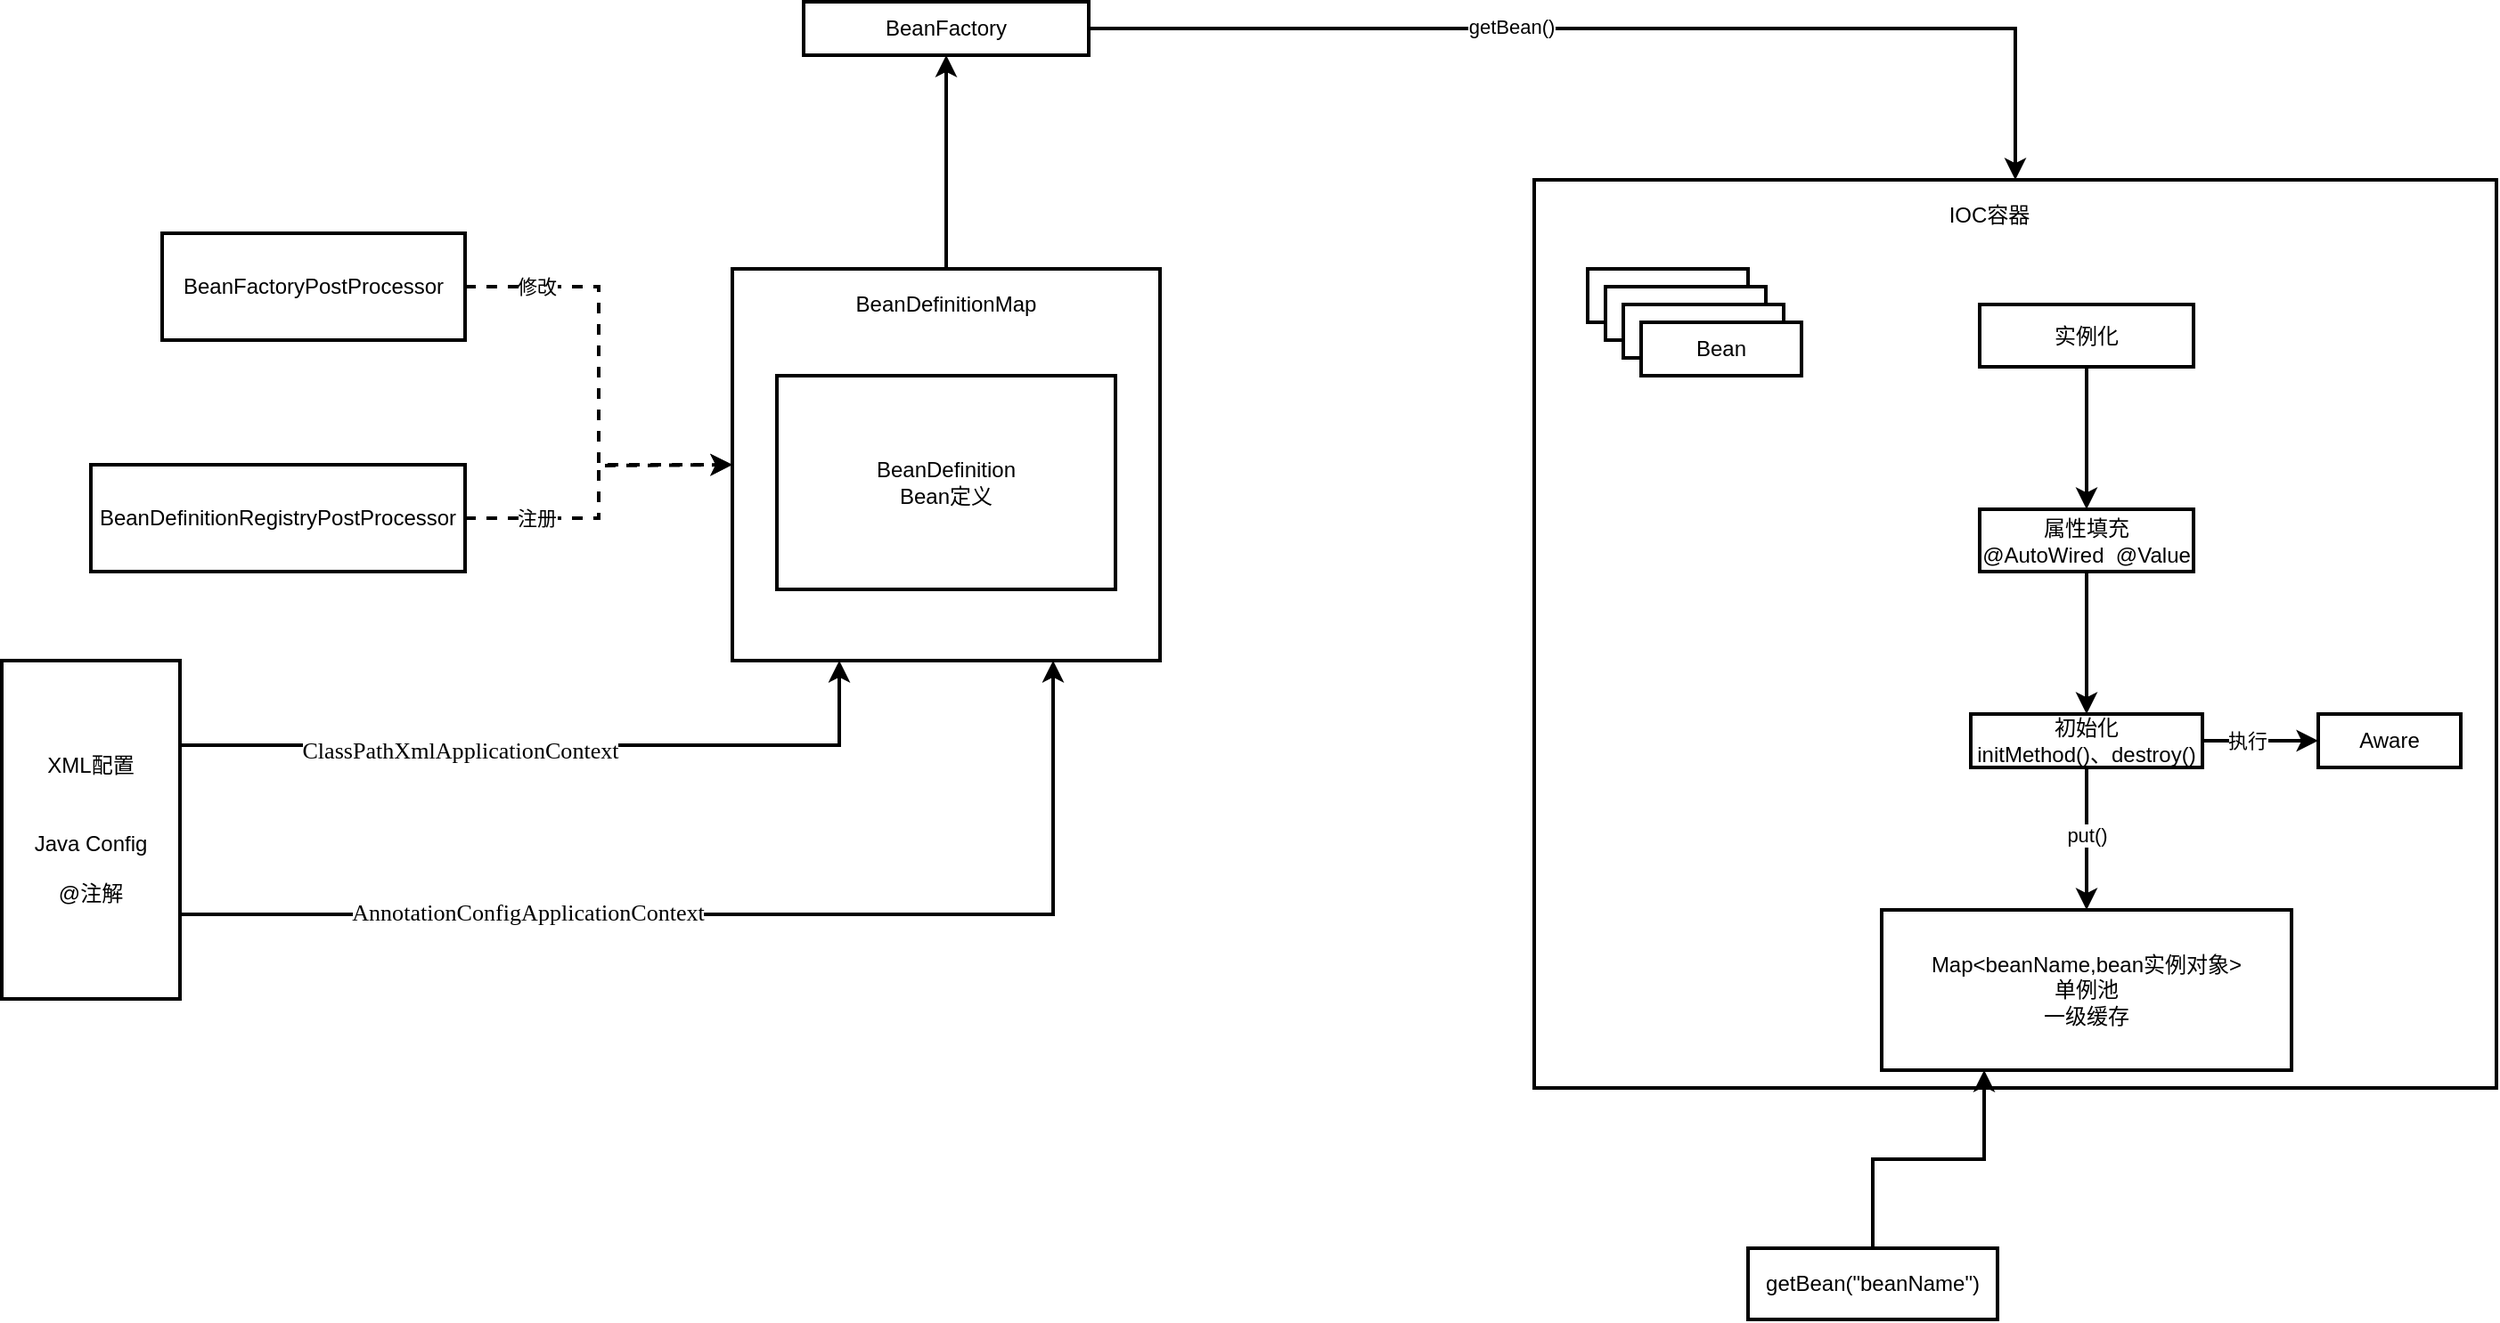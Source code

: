 <mxfile version="14.9.1" type="github">
  <diagram id="PimF_Wanh2Kbo35ScIux" name="Page-1">
    <mxGraphModel dx="1408" dy="1959" grid="1" gridSize="10" guides="1" tooltips="1" connect="1" arrows="1" fold="1" page="1" pageScale="1" pageWidth="827" pageHeight="1169" math="0" shadow="0">
      <root>
        <mxCell id="0" />
        <mxCell id="1" parent="0" />
        <mxCell id="963VxOmkExmAmKdlYogN-6" value="" style="rounded=0;whiteSpace=wrap;html=1;strokeWidth=2;" vertex="1" parent="1">
          <mxGeometry x="1070" y="70" width="540" height="510" as="geometry" />
        </mxCell>
        <mxCell id="963VxOmkExmAmKdlYogN-2" style="edgeStyle=orthogonalEdgeStyle;rounded=0;orthogonalLoop=1;jettySize=auto;html=1;exitX=1;exitY=0.25;exitDx=0;exitDy=0;entryX=0.25;entryY=1;entryDx=0;entryDy=0;strokeWidth=2;" edge="1" parent="1" source="y2ZCvFs-fsvaWrtGRpLE-1" target="y2ZCvFs-fsvaWrtGRpLE-8">
          <mxGeometry relative="1" as="geometry" />
        </mxCell>
        <mxCell id="963VxOmkExmAmKdlYogN-3" value="&lt;pre style=&quot;font-family: &amp;#34;jetbrains mono&amp;#34; ; font-size: 9.8pt&quot;&gt;&lt;span style=&quot;background-color: rgb(255 , 255 , 255)&quot;&gt;ClassPathXmlApplicationContext&lt;/span&gt;&lt;/pre&gt;" style="edgeLabel;html=1;align=center;verticalAlign=middle;resizable=0;points=[];" vertex="1" connectable="0" parent="963VxOmkExmAmKdlYogN-2">
          <mxGeometry x="-0.248" y="-1" relative="1" as="geometry">
            <mxPoint y="1" as="offset" />
          </mxGeometry>
        </mxCell>
        <mxCell id="963VxOmkExmAmKdlYogN-4" style="edgeStyle=orthogonalEdgeStyle;rounded=0;orthogonalLoop=1;jettySize=auto;html=1;exitX=1;exitY=0.75;exitDx=0;exitDy=0;entryX=0.75;entryY=1;entryDx=0;entryDy=0;strokeWidth=2;" edge="1" parent="1" source="y2ZCvFs-fsvaWrtGRpLE-1" target="y2ZCvFs-fsvaWrtGRpLE-8">
          <mxGeometry relative="1" as="geometry" />
        </mxCell>
        <mxCell id="963VxOmkExmAmKdlYogN-5" value="&lt;pre style=&quot;font-family: &amp;#34;jetbrains mono&amp;#34; ; font-size: 9.8pt&quot;&gt;&lt;span style=&quot;background-color: rgb(255 , 255 , 255)&quot;&gt;AnnotationConfigApplicationContext&lt;/span&gt;&lt;/pre&gt;" style="edgeLabel;html=1;align=center;verticalAlign=middle;resizable=0;points=[];" vertex="1" connectable="0" parent="963VxOmkExmAmKdlYogN-4">
          <mxGeometry x="-0.384" y="3" relative="1" as="geometry">
            <mxPoint y="1" as="offset" />
          </mxGeometry>
        </mxCell>
        <mxCell id="y2ZCvFs-fsvaWrtGRpLE-1" value="XML配置&lt;br&gt;&lt;br&gt;&lt;br&gt;Java Config&lt;br&gt;&lt;br&gt;@注解" style="rounded=0;whiteSpace=wrap;html=1;strokeWidth=2;" parent="1" vertex="1">
          <mxGeometry x="210" y="340" width="100" height="190" as="geometry" />
        </mxCell>
        <mxCell id="y2ZCvFs-fsvaWrtGRpLE-16" style="edgeStyle=orthogonalEdgeStyle;rounded=0;orthogonalLoop=1;jettySize=auto;html=1;exitX=0.5;exitY=0;exitDx=0;exitDy=0;entryX=0.5;entryY=1;entryDx=0;entryDy=0;strokeWidth=2;" parent="1" source="y2ZCvFs-fsvaWrtGRpLE-8" target="y2ZCvFs-fsvaWrtGRpLE-15" edge="1">
          <mxGeometry relative="1" as="geometry" />
        </mxCell>
        <mxCell id="y2ZCvFs-fsvaWrtGRpLE-8" value="" style="rounded=0;whiteSpace=wrap;html=1;fillColor=#FFFFFF;strokeWidth=2;" parent="1" vertex="1">
          <mxGeometry x="620" y="120" width="240" height="220" as="geometry" />
        </mxCell>
        <mxCell id="y2ZCvFs-fsvaWrtGRpLE-9" value="BeanDefinitionMap" style="text;html=1;strokeColor=none;fillColor=none;align=center;verticalAlign=middle;whiteSpace=wrap;rounded=0;" parent="1" vertex="1">
          <mxGeometry x="680" y="130" width="120" height="20" as="geometry" />
        </mxCell>
        <mxCell id="963VxOmkExmAmKdlYogN-9" style="edgeStyle=orthogonalEdgeStyle;rounded=0;orthogonalLoop=1;jettySize=auto;html=1;exitX=1;exitY=0.5;exitDx=0;exitDy=0;entryX=0.5;entryY=0;entryDx=0;entryDy=0;strokeWidth=2;" edge="1" parent="1" source="y2ZCvFs-fsvaWrtGRpLE-15" target="963VxOmkExmAmKdlYogN-6">
          <mxGeometry relative="1" as="geometry" />
        </mxCell>
        <mxCell id="963VxOmkExmAmKdlYogN-10" value="getBean()" style="edgeLabel;html=1;align=center;verticalAlign=middle;resizable=0;points=[];" vertex="1" connectable="0" parent="963VxOmkExmAmKdlYogN-9">
          <mxGeometry x="-0.217" y="1" relative="1" as="geometry">
            <mxPoint as="offset" />
          </mxGeometry>
        </mxCell>
        <mxCell id="y2ZCvFs-fsvaWrtGRpLE-15" value="BeanFactory" style="rounded=0;whiteSpace=wrap;html=1;fillColor=#FFFFFF;strokeWidth=2;" parent="1" vertex="1">
          <mxGeometry x="660" y="-30" width="160" height="30" as="geometry" />
        </mxCell>
        <mxCell id="963VxOmkExmAmKdlYogN-1" value="BeanDefinition&lt;br&gt;Bean定义" style="rounded=0;whiteSpace=wrap;html=1;strokeWidth=2;" vertex="1" parent="1">
          <mxGeometry x="645" y="180" width="190" height="120" as="geometry" />
        </mxCell>
        <mxCell id="963VxOmkExmAmKdlYogN-7" value="IOC容器" style="text;html=1;strokeColor=none;fillColor=none;align=center;verticalAlign=middle;whiteSpace=wrap;rounded=0;" vertex="1" parent="1">
          <mxGeometry x="1262.5" y="80" width="125" height="20" as="geometry" />
        </mxCell>
        <mxCell id="963VxOmkExmAmKdlYogN-11" value="Bean" style="rounded=0;whiteSpace=wrap;html=1;strokeWidth=2;" vertex="1" parent="1">
          <mxGeometry x="1100" y="120" width="90" height="30" as="geometry" />
        </mxCell>
        <mxCell id="963VxOmkExmAmKdlYogN-12" value="Bean" style="rounded=0;whiteSpace=wrap;html=1;strokeWidth=2;" vertex="1" parent="1">
          <mxGeometry x="1110" y="130" width="90" height="30" as="geometry" />
        </mxCell>
        <mxCell id="963VxOmkExmAmKdlYogN-13" value="Bean" style="rounded=0;whiteSpace=wrap;html=1;strokeWidth=2;" vertex="1" parent="1">
          <mxGeometry x="1120" y="140" width="90" height="30" as="geometry" />
        </mxCell>
        <mxCell id="963VxOmkExmAmKdlYogN-14" value="Bean" style="rounded=0;whiteSpace=wrap;html=1;strokeWidth=2;" vertex="1" parent="1">
          <mxGeometry x="1130" y="150" width="90" height="30" as="geometry" />
        </mxCell>
        <mxCell id="963VxOmkExmAmKdlYogN-17" value="" style="edgeStyle=orthogonalEdgeStyle;rounded=0;orthogonalLoop=1;jettySize=auto;html=1;strokeWidth=2;" edge="1" parent="1" source="963VxOmkExmAmKdlYogN-15" target="963VxOmkExmAmKdlYogN-16">
          <mxGeometry relative="1" as="geometry" />
        </mxCell>
        <mxCell id="963VxOmkExmAmKdlYogN-15" value="实例化" style="rounded=0;whiteSpace=wrap;html=1;strokeWidth=2;" vertex="1" parent="1">
          <mxGeometry x="1320" y="140" width="120" height="35" as="geometry" />
        </mxCell>
        <mxCell id="963VxOmkExmAmKdlYogN-19" value="" style="edgeStyle=orthogonalEdgeStyle;rounded=0;orthogonalLoop=1;jettySize=auto;html=1;strokeWidth=2;" edge="1" parent="1" source="963VxOmkExmAmKdlYogN-16" target="963VxOmkExmAmKdlYogN-18">
          <mxGeometry relative="1" as="geometry" />
        </mxCell>
        <mxCell id="963VxOmkExmAmKdlYogN-16" value="属性填充&lt;br&gt;@AutoWired&amp;nbsp; @Value" style="rounded=0;whiteSpace=wrap;html=1;strokeWidth=2;" vertex="1" parent="1">
          <mxGeometry x="1320" y="255" width="120" height="35" as="geometry" />
        </mxCell>
        <mxCell id="963VxOmkExmAmKdlYogN-21" value="" style="edgeStyle=orthogonalEdgeStyle;rounded=0;orthogonalLoop=1;jettySize=auto;html=1;strokeWidth=2;" edge="1" parent="1" source="963VxOmkExmAmKdlYogN-18" target="963VxOmkExmAmKdlYogN-20">
          <mxGeometry relative="1" as="geometry" />
        </mxCell>
        <mxCell id="963VxOmkExmAmKdlYogN-24" value="put()" style="edgeLabel;html=1;align=center;verticalAlign=middle;resizable=0;points=[];" vertex="1" connectable="0" parent="963VxOmkExmAmKdlYogN-21">
          <mxGeometry x="0.213" y="2" relative="1" as="geometry">
            <mxPoint x="-2" y="-11" as="offset" />
          </mxGeometry>
        </mxCell>
        <mxCell id="963VxOmkExmAmKdlYogN-33" value="" style="edgeStyle=orthogonalEdgeStyle;rounded=0;orthogonalLoop=1;jettySize=auto;html=1;strokeWidth=2;" edge="1" parent="1" source="963VxOmkExmAmKdlYogN-18" target="963VxOmkExmAmKdlYogN-32">
          <mxGeometry relative="1" as="geometry" />
        </mxCell>
        <mxCell id="963VxOmkExmAmKdlYogN-34" value="执行" style="edgeLabel;html=1;align=center;verticalAlign=middle;resizable=0;points=[];" vertex="1" connectable="0" parent="963VxOmkExmAmKdlYogN-33">
          <mxGeometry x="-0.304" relative="1" as="geometry">
            <mxPoint x="2" as="offset" />
          </mxGeometry>
        </mxCell>
        <mxCell id="963VxOmkExmAmKdlYogN-18" value="初始化&lt;br&gt;initMethod()、destroy()" style="rounded=0;whiteSpace=wrap;html=1;strokeWidth=2;" vertex="1" parent="1">
          <mxGeometry x="1315" y="370" width="130" height="30" as="geometry" />
        </mxCell>
        <mxCell id="963VxOmkExmAmKdlYogN-20" value="Map&amp;lt;beanName,bean实例对象&amp;gt;&lt;br&gt;单例池&lt;br&gt;一级缓存" style="rounded=0;whiteSpace=wrap;html=1;strokeWidth=2;" vertex="1" parent="1">
          <mxGeometry x="1265" y="480" width="230" height="90" as="geometry" />
        </mxCell>
        <mxCell id="963VxOmkExmAmKdlYogN-26" style="edgeStyle=orthogonalEdgeStyle;rounded=0;orthogonalLoop=1;jettySize=auto;html=1;exitX=0.5;exitY=0;exitDx=0;exitDy=0;entryX=0.25;entryY=1;entryDx=0;entryDy=0;strokeWidth=2;" edge="1" parent="1" source="963VxOmkExmAmKdlYogN-25" target="963VxOmkExmAmKdlYogN-20">
          <mxGeometry relative="1" as="geometry" />
        </mxCell>
        <mxCell id="963VxOmkExmAmKdlYogN-25" value="getBean(&quot;beanName&quot;)" style="rounded=0;whiteSpace=wrap;html=1;strokeWidth=2;" vertex="1" parent="1">
          <mxGeometry x="1190" y="670" width="140" height="40" as="geometry" />
        </mxCell>
        <mxCell id="963VxOmkExmAmKdlYogN-32" value="Aware" style="rounded=0;whiteSpace=wrap;html=1;strokeWidth=2;" vertex="1" parent="1">
          <mxGeometry x="1510" y="370" width="80" height="30" as="geometry" />
        </mxCell>
        <mxCell id="963VxOmkExmAmKdlYogN-36" style="edgeStyle=orthogonalEdgeStyle;rounded=0;orthogonalLoop=1;jettySize=auto;html=1;exitX=1;exitY=0.5;exitDx=0;exitDy=0;strokeWidth=2;dashed=1;" edge="1" parent="1" source="963VxOmkExmAmKdlYogN-35" target="y2ZCvFs-fsvaWrtGRpLE-8">
          <mxGeometry relative="1" as="geometry" />
        </mxCell>
        <mxCell id="963VxOmkExmAmKdlYogN-37" value="修改" style="edgeLabel;html=1;align=center;verticalAlign=middle;resizable=0;points=[];" vertex="1" connectable="0" parent="963VxOmkExmAmKdlYogN-36">
          <mxGeometry x="-0.136" relative="1" as="geometry">
            <mxPoint x="-35" y="-33" as="offset" />
          </mxGeometry>
        </mxCell>
        <mxCell id="963VxOmkExmAmKdlYogN-35" value="BeanFactoryPostProcessor" style="whiteSpace=wrap;html=1;strokeWidth=2;" vertex="1" parent="1">
          <mxGeometry x="300" y="100" width="170" height="60" as="geometry" />
        </mxCell>
        <mxCell id="963VxOmkExmAmKdlYogN-39" style="edgeStyle=orthogonalEdgeStyle;rounded=0;orthogonalLoop=1;jettySize=auto;html=1;exitX=1;exitY=0.5;exitDx=0;exitDy=0;strokeWidth=2;dashed=1;" edge="1" parent="1" source="963VxOmkExmAmKdlYogN-38">
          <mxGeometry relative="1" as="geometry">
            <mxPoint x="620" y="230" as="targetPoint" />
          </mxGeometry>
        </mxCell>
        <mxCell id="963VxOmkExmAmKdlYogN-40" value="注册" style="edgeLabel;html=1;align=center;verticalAlign=middle;resizable=0;points=[];" vertex="1" connectable="0" parent="963VxOmkExmAmKdlYogN-39">
          <mxGeometry x="-0.344" y="-1" relative="1" as="geometry">
            <mxPoint x="-19" y="-1" as="offset" />
          </mxGeometry>
        </mxCell>
        <mxCell id="963VxOmkExmAmKdlYogN-38" value="BeanDefinitionRegistryPostProcessor" style="whiteSpace=wrap;html=1;strokeWidth=2;" vertex="1" parent="1">
          <mxGeometry x="260" y="230" width="210" height="60" as="geometry" />
        </mxCell>
      </root>
    </mxGraphModel>
  </diagram>
</mxfile>
